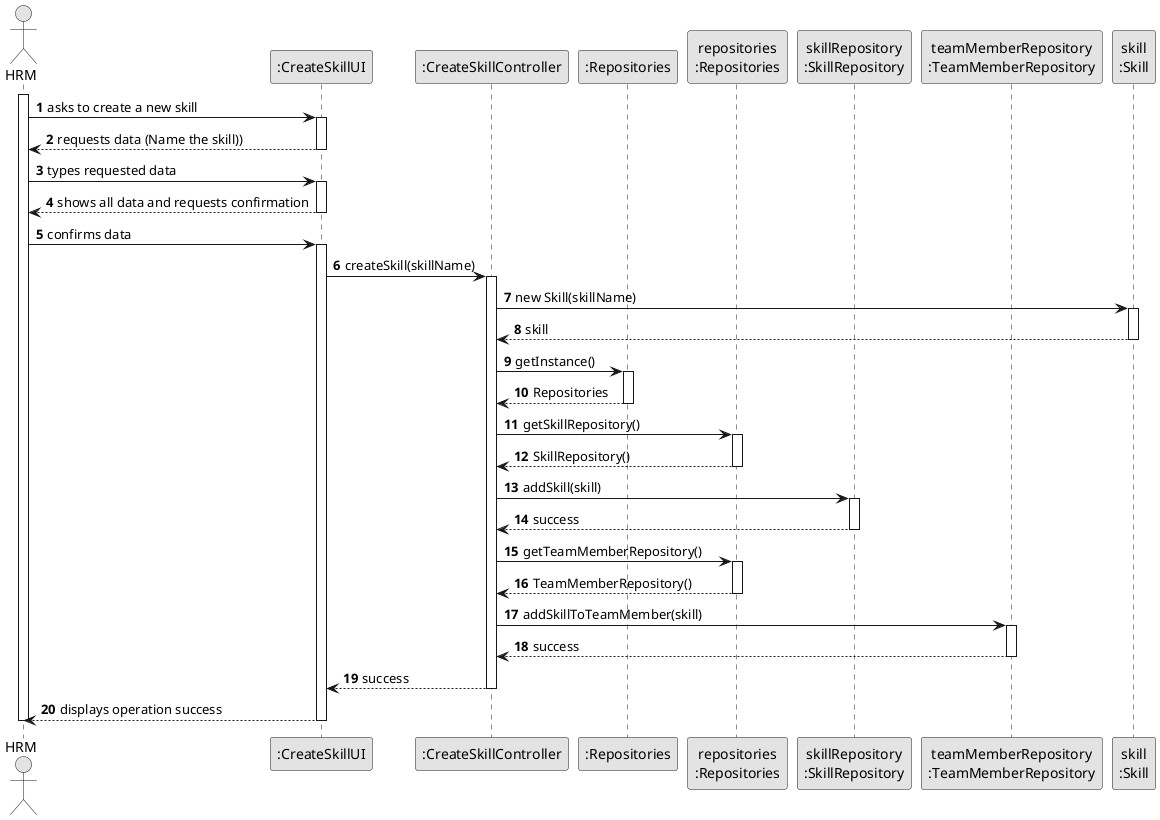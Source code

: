 @startuml
skinparam monochrome true
skinparam packageStyle rectangle
skinparam shadowing false

autonumber

'hide footbox
actor "HRM" as ADM
participant ":CreateSkillUI" as UI
participant ":CreateSkillController" as CTRL
participant ":Repositories" as RepositorySingleton
participant "repositories\n:Repositories" as PLAT
participant "skillRepository\n:SkillRepository" as SkillRepository
participant "teamMemberRepository\n:TeamMemberRepository" as TeamMemberRepository
participant "skill\n:Skill" as Skill

activate ADM

    ADM -> UI : asks to create a new skill
    activate UI

    UI --> ADM : requests data (Name the skill))
    deactivate UI

    ADM -> UI : types requested data
    activate UI

    UI --> ADM : shows all data and requests confirmation
    deactivate UI

    ADM -> UI : confirms data
    activate UI

    UI -> CTRL : createSkill(skillName)
    activate CTRL

    CTRL -> Skill : new Skill(skillName)
    activate Skill
    CTRL <-- Skill : skill
    deactivate Skill

    CTRL -> RepositorySingleton : getInstance()
    activate RepositorySingleton
    CTRL <-- RepositorySingleton : Repositories
    deactivate RepositorySingleton

    CTRL -> PLAT : getSkillRepository()
    activate PLAT
    CTRL <-- PLAT : SkillRepository()
    deactivate PLAT

    CTRL -> SkillRepository : addSkill(skill)
    activate SkillRepository
    CTRL <-- SkillRepository : success
    deactivate SkillRepository

    CTRL -> PLAT : getTeamMemberRepository()
    activate PLAT
    CTRL <-- PLAT : TeamMemberRepository()
    deactivate PLAT

    CTRL -> TeamMemberRepository : addSkillToTeamMember(skill)
    activate TeamMemberRepository
    CTRL <-- TeamMemberRepository : success
    deactivate TeamMemberRepository

    CTRL --> UI : success
    deactivate CTRL

    UI --> ADM : displays operation success
deactivate UI

deactivate ADM




@enduml
